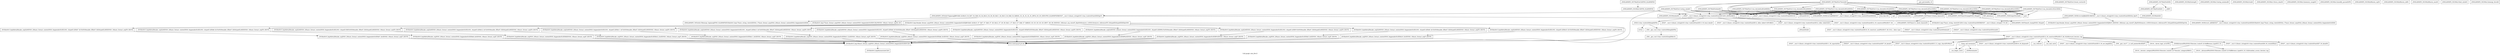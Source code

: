digraph "Call graph: min_fire.ll" {
	label="Call graph: min_fire.ll";

	Node0x55fad80c21b0 [shape=record,label="{_ZN9LAMMPS_NS7MinFireC2EPNS_6LAMMPSE}"];
	Node0x55fad80c21b0 -> Node0x55fad80a0fd0;
	Node0x55fad80a0fd0 [shape=record,label="{_ZN9LAMMPS_NS3MinC2EPNS_6LAMMPSE}"];
	Node0x55fad8064040 [shape=record,label="{_ZN9LAMMPS_NS7MinFire4initEv}"];
	Node0x55fad8064040 -> Node0x55fad80aa640;
	Node0x55fad8064040 -> Node0x55fad80e95e0;
	Node0x55fad8064040 -> Node0x55fad8123040;
	Node0x55fad8064040 -> Node0x55fad8066d60;
	Node0x55fad8064040 -> Node0x55fad80ff8d0;
	Node0x55fad8064040 -> Node0x55fad8103180;
	Node0x55fad80aa640 [shape=record,label="{_ZN9LAMMPS_NS3Min4initEv}"];
	Node0x55fad8103180 [shape=record,label="{_ZN9LAMMPS_NS5Error3allERKNSt7__cxx1112basic_stringIcSt11char_traitsIcESaIcEEEiS8_}"];
	Node0x55fad80e95e0 [shape=record,label="{_ZNSaIcEC1Ev}"];
	Node0x55fad8123040 [shape=record,label="{_ZNSt7__cxx1112basic_stringIcSt11char_traitsIcESaIcEEC2IS3_EEPKcRKS3_}"];
	Node0x55fad8123040 -> Node0x55fad8171bc0;
	Node0x55fad8123040 -> Node0x55fad8148050;
	Node0x55fad8123040 -> Node0x55fad80ba1e0;
	Node0x55fad8123040 -> Node0x55fad80b4b20;
	Node0x55fad8123040 -> Node0x55fad81858b0;
	Node0x55fad819f2a0 [shape=record,label="{__gxx_personality_v0}"];
	Node0x55fad80ff8d0 [shape=record,label="{_ZNSt7__cxx1112basic_stringIcSt11char_traitsIcESaIcEED1Ev}"];
	Node0x55fad8066d60 [shape=record,label="{_ZNSaIcED1Ev}"];
	Node0x55fad80353b0 [shape=record,label="{_ZN9LAMMPS_NS7MinFire11setup_styleEv}"];
	Node0x55fad80353b0 -> Node0x55fad818c720;
	Node0x55fad80353b0 -> Node0x55fad8066d60;
	Node0x55fad80353b0 -> Node0x55fad80e95e0;
	Node0x55fad80353b0 -> Node0x55fad8123040;
	Node0x55fad80353b0 -> Node0x55fad81b3330;
	Node0x55fad80353b0 -> Node0x55fad80ff8d0;
	Node0x55fad818c720 [shape=record,label="{llvm.memcpy.p0.p0.i64}"];
	Node0x55fad802a570 [shape=record,label="{_ZNSt7__cxx1112basic_stringIcSt11char_traitsIcESaIcEE13_M_set_lengthEm}"];
	Node0x55fad80369b0 [shape=record,label="{_ZSt10__distanceIPKcENSt15iterator_traitsIT_E15difference_typeES3_S3_St26random_access_iterator_tag}"];
	Node0x55fad81b3330 [shape=record,label="{_ZN9LAMMPS_NS5utils7logmesgIJRPcRA5_KcRA10_S4_RA7_S4_RA9_S4_SA_RA12_S4_S6_S6_RA11_S4_RA13_S4_RA8_S4_RdRiSL_SL_SL_SL_SL_SL_RPS4_SO_SO_EEEvPNS_6LAMMPSERKNSt7__cxx1112basic_stringIcSt11char_traitsIcESaIcEEEDpOT_}"];
	Node0x55fad81b3330 -> Node0x55fad81ca080;
	Node0x55fad81b3330 -> Node0x55fad81d4460;
	Node0x55fad81b3330 -> Node0x55fad81c1620;
	Node0x55fad81b3330 -> Node0x55fad81f9ad0;
	Node0x55fad8219f00 [shape=record,label="{_ZN9LAMMPS_NS7MinFire13reset_vectorsEv}"];
	Node0x55fad8200360 [shape=record,label="{_ZN9LAMMPS_NS7MinFire7iterateEi}"];
	Node0x55fad8200360 -> Node0x55fad8204370;
	Node0x55fad8200360 -> Node0x55fad8222db0;
	Node0x55fad8200360 -> Node0x55fad821ce70;
	Node0x55fad8200360 -> Node0x55fad821c7a0;
	Node0x55fad8200360 -> Node0x55fad822e300;
	Node0x55fad8200360 -> Node0x55fad82601a0;
	Node0x55fad8200360 -> Node0x55fad8269540;
	Node0x55fad8200360 -> Node0x55fad8283850;
	Node0x55fad8200360 -> Node0x55fad80e95e0;
	Node0x55fad8200360 -> Node0x55fad8123040;
	Node0x55fad8200360 -> Node0x55fad8066d60;
	Node0x55fad8200360 -> Node0x55fad80ff8d0;
	Node0x55fad8200360 -> Node0x55fad8263a50;
	Node0x55fad8204370 [shape=record,label="{_ZN9LAMMPS_NS7MinFire11run_iterateILi0ELb1EEEii}"];
	Node0x55fad8204370 -> Node0x55fad828c310;
	Node0x55fad8204370 -> Node0x55fad82a75d0;
	Node0x55fad8204370 -> Node0x55fad805b270;
	Node0x55fad8204370 -> Node0x55fad829a080;
	Node0x55fad8204370 -> Node0x55fad80426d0;
	Node0x55fad8204370 -> Node0x55fad8066d60;
	Node0x55fad8204370 -> Node0x55fad80ff8d0;
	Node0x55fad8204370 -> Node0x55fad8103180;
	Node0x55fad8204370 -> Node0x55fad8123040;
	Node0x55fad8204370 -> Node0x55fad80e95e0;
	Node0x55fad8204370 -> Node0x55fad804c7e0;
	Node0x55fad8204370 -> Node0x55fad8294080;
	Node0x55fad8204370 -> Node0x55fad82919d0;
	Node0x55fad821ce70 [shape=record,label="{_ZN9LAMMPS_NS7MinFire11run_iterateILi1ELb1EEEii}"];
	Node0x55fad821ce70 -> Node0x55fad828c310;
	Node0x55fad821ce70 -> Node0x55fad82a75d0;
	Node0x55fad821ce70 -> Node0x55fad805b270;
	Node0x55fad821ce70 -> Node0x55fad829a080;
	Node0x55fad821ce70 -> Node0x55fad80426d0;
	Node0x55fad821ce70 -> Node0x55fad8066d60;
	Node0x55fad821ce70 -> Node0x55fad80ff8d0;
	Node0x55fad821ce70 -> Node0x55fad8103180;
	Node0x55fad821ce70 -> Node0x55fad8123040;
	Node0x55fad821ce70 -> Node0x55fad80e95e0;
	Node0x55fad821ce70 -> Node0x55fad804c7e0;
	Node0x55fad821ce70 -> Node0x55fad8294080;
	Node0x55fad821ce70 -> Node0x55fad82919d0;
	Node0x55fad8222db0 [shape=record,label="{_ZN9LAMMPS_NS7MinFire11run_iterateILi0ELb0EEEii}"];
	Node0x55fad8222db0 -> Node0x55fad828c310;
	Node0x55fad8222db0 -> Node0x55fad82a75d0;
	Node0x55fad8222db0 -> Node0x55fad805b270;
	Node0x55fad8222db0 -> Node0x55fad829a080;
	Node0x55fad8222db0 -> Node0x55fad80426d0;
	Node0x55fad8222db0 -> Node0x55fad8066d60;
	Node0x55fad8222db0 -> Node0x55fad80ff8d0;
	Node0x55fad8222db0 -> Node0x55fad8103180;
	Node0x55fad8222db0 -> Node0x55fad8123040;
	Node0x55fad8222db0 -> Node0x55fad80e95e0;
	Node0x55fad8222db0 -> Node0x55fad804c7e0;
	Node0x55fad8222db0 -> Node0x55fad8294080;
	Node0x55fad821c7a0 [shape=record,label="{_ZN9LAMMPS_NS7MinFire11run_iterateILi1ELb0EEEii}"];
	Node0x55fad821c7a0 -> Node0x55fad828c310;
	Node0x55fad821c7a0 -> Node0x55fad82a75d0;
	Node0x55fad821c7a0 -> Node0x55fad805b270;
	Node0x55fad821c7a0 -> Node0x55fad829a080;
	Node0x55fad821c7a0 -> Node0x55fad80426d0;
	Node0x55fad821c7a0 -> Node0x55fad8066d60;
	Node0x55fad821c7a0 -> Node0x55fad80ff8d0;
	Node0x55fad821c7a0 -> Node0x55fad8103180;
	Node0x55fad821c7a0 -> Node0x55fad8123040;
	Node0x55fad821c7a0 -> Node0x55fad80e95e0;
	Node0x55fad821c7a0 -> Node0x55fad804c7e0;
	Node0x55fad821c7a0 -> Node0x55fad8294080;
	Node0x55fad822e300 [shape=record,label="{_ZN9LAMMPS_NS7MinFire11run_iterateILi2ELb1EEEii}"];
	Node0x55fad822e300 -> Node0x55fad828c310;
	Node0x55fad822e300 -> Node0x55fad82a75d0;
	Node0x55fad822e300 -> Node0x55fad805b270;
	Node0x55fad822e300 -> Node0x55fad829a080;
	Node0x55fad822e300 -> Node0x55fad80426d0;
	Node0x55fad822e300 -> Node0x55fad8066d60;
	Node0x55fad822e300 -> Node0x55fad80ff8d0;
	Node0x55fad822e300 -> Node0x55fad8103180;
	Node0x55fad822e300 -> Node0x55fad8123040;
	Node0x55fad822e300 -> Node0x55fad80e95e0;
	Node0x55fad822e300 -> Node0x55fad804c7e0;
	Node0x55fad822e300 -> Node0x55fad8294080;
	Node0x55fad822e300 -> Node0x55fad82919d0;
	Node0x55fad82601a0 [shape=record,label="{_ZN9LAMMPS_NS7MinFire11run_iterateILi2ELb0EEEii}"];
	Node0x55fad82601a0 -> Node0x55fad828c310;
	Node0x55fad82601a0 -> Node0x55fad82a75d0;
	Node0x55fad82601a0 -> Node0x55fad805b270;
	Node0x55fad82601a0 -> Node0x55fad829a080;
	Node0x55fad82601a0 -> Node0x55fad80426d0;
	Node0x55fad82601a0 -> Node0x55fad8066d60;
	Node0x55fad82601a0 -> Node0x55fad80ff8d0;
	Node0x55fad82601a0 -> Node0x55fad8103180;
	Node0x55fad82601a0 -> Node0x55fad8123040;
	Node0x55fad82601a0 -> Node0x55fad80e95e0;
	Node0x55fad82601a0 -> Node0x55fad804c7e0;
	Node0x55fad82601a0 -> Node0x55fad8294080;
	Node0x55fad8269540 [shape=record,label="{_ZN9LAMMPS_NS7MinFire11run_iterateILi3ELb1EEEii}"];
	Node0x55fad8269540 -> Node0x55fad828c310;
	Node0x55fad8269540 -> Node0x55fad82a75d0;
	Node0x55fad8269540 -> Node0x55fad805b270;
	Node0x55fad8269540 -> Node0x55fad829a080;
	Node0x55fad8269540 -> Node0x55fad80426d0;
	Node0x55fad8269540 -> Node0x55fad8066d60;
	Node0x55fad8269540 -> Node0x55fad80ff8d0;
	Node0x55fad8269540 -> Node0x55fad8103180;
	Node0x55fad8269540 -> Node0x55fad8123040;
	Node0x55fad8269540 -> Node0x55fad80e95e0;
	Node0x55fad8269540 -> Node0x55fad804c7e0;
	Node0x55fad8269540 -> Node0x55fad8294080;
	Node0x55fad8269540 -> Node0x55fad82919d0;
	Node0x55fad8283850 [shape=record,label="{_ZN9LAMMPS_NS7MinFire11run_iterateILi3ELb0EEEii}"];
	Node0x55fad8283850 -> Node0x55fad828c310;
	Node0x55fad8283850 -> Node0x55fad82a75d0;
	Node0x55fad8283850 -> Node0x55fad805b270;
	Node0x55fad8283850 -> Node0x55fad829a080;
	Node0x55fad8283850 -> Node0x55fad80426d0;
	Node0x55fad8283850 -> Node0x55fad8066d60;
	Node0x55fad8283850 -> Node0x55fad80ff8d0;
	Node0x55fad8283850 -> Node0x55fad8103180;
	Node0x55fad8283850 -> Node0x55fad8123040;
	Node0x55fad8283850 -> Node0x55fad80e95e0;
	Node0x55fad8283850 -> Node0x55fad804c7e0;
	Node0x55fad8283850 -> Node0x55fad8294080;
	Node0x55fad8263a50 [shape=record,label="{_ZN9LAMMPS_NS5Error3allIJRiiEEEvRKNSt7__cxx1112basic_stringIcSt11char_traitsIcESaIcEEEiSA_DpOT_}"];
	Node0x55fad8263a50 -> Node0x55fad81ca080;
	Node0x55fad8263a50 -> Node0x55fad82a0680;
	Node0x55fad8263a50 -> Node0x55fad8003950;
	Node0x55fad80044a0 [shape=record,label="{_ZN9LAMMPS_NS7MinFireD2Ev}"];
	Node0x55fad80044a0 -> Node0x55fad8006e10;
	Node0x55fad8002d40 [shape=record,label="{_ZN9LAMMPS_NS7MinFireD0Ev}"];
	Node0x55fad8002d40 -> Node0x55fad80044a0;
	Node0x55fad8002d40 -> Node0x55fad8003ae0;
	Node0x55fad8006580 [shape=record,label="{_ZN9LAMMPS_NS3Min5setupEi}"];
	Node0x55fad8006830 [shape=record,label="{_ZN9LAMMPS_NS3Min13setup_minimalEi}"];
	Node0x55fad8004270 [shape=record,label="{_ZN9LAMMPS_NS3Min3runEi}"];
	Node0x55fad80812e0 [shape=record,label="{_ZN9LAMMPS_NS3Min11force_clearEv}"];
	Node0x55fad805d3e0 [shape=record,label="{_ZN9LAMMPS_NS3Min12memory_usageEv}"];
	Node0x55fad8059b30 [shape=record,label="{_ZN9LAMMPS_NS3Min12modify_paramEiPPc}"];
	Node0x55fad8042640 [shape=record,label="{_ZN9LAMMPS_NS3Min9fnorm_sqrEv}"];
	Node0x55fad805b160 [shape=record,label="{_ZN9LAMMPS_NS3Min9fnorm_infEv}"];
	Node0x55fad82224f0 [shape=record,label="{_ZN9LAMMPS_NS3Min9fnorm_maxEv}"];
	Node0x55fad8035ef0 [shape=record,label="{_ZN9LAMMPS_NS3Min10init_styleEv}"];
	Node0x55fad8006ac0 [shape=record,label="{_ZN9LAMMPS_NS3Min12energy_forceEi}"];
	Node0x55fad8006e10 [shape=record,label="{_ZN9LAMMPS_NS3MinD2Ev}"];
	Node0x55fad8003ae0 [shape=record,label="{_ZdlPv}"];
	Node0x55fad8171bc0 [shape=record,label="{_ZNSt7__cxx1112basic_stringIcSt11char_traitsIcESaIcEE13_M_local_dataEv}"];
	Node0x55fad8148050 [shape=record,label="{_ZNSt7__cxx1112basic_stringIcSt11char_traitsIcESaIcEE12_Alloc_hiderC1EPcRKS3_}"];
	Node0x55fad80b4b20 [shape=record,label="{_ZNSt7__cxx1112basic_stringIcSt11char_traitsIcESaIcEE12_M_constructIPKcEEvT_S8_}"];
	Node0x55fad80b4b20 -> Node0x55fad8005820;
	Node0x55fad80ba1e0 [shape=record,label="{_ZNSt11char_traitsIcE6lengthEPKc}"];
	Node0x55fad80ba1e0 -> Node0x55fad804c300;
	Node0x55fad80ba1e0 -> Node0x55fad8017b40;
	Node0x55fad81858b0 [shape=record,label="{_ZNSt7__cxx1112basic_stringIcSt11char_traitsIcESaIcEE12_Alloc_hiderD2Ev}"];
	Node0x55fad81858b0 -> Node0x55fad8047b80;
	Node0x55fad8005820 [shape=record,label="{_ZNSt7__cxx1112basic_stringIcSt11char_traitsIcESaIcEE16_M_construct_auxIPKcEEvT_S8_St12__false_type}"];
	Node0x55fad8005820 -> Node0x55fad803d9c0;
	Node0x55fad803d9c0 [shape=record,label="{_ZNSt7__cxx1112basic_stringIcSt11char_traitsIcESaIcEE12_M_constructIPKcEEvT_S8_St20forward_iterator_tag}"];
	Node0x55fad803d9c0 -> Node0x55fad80115f0;
	Node0x55fad803d9c0 -> Node0x55fad8015650;
	Node0x55fad803d9c0 -> Node0x55fad8016010;
	Node0x55fad803d9c0 -> Node0x55fad80182b0;
	Node0x55fad803d9c0 -> Node0x55fad801ac10;
	Node0x55fad803d9c0 -> Node0x55fad801ba90;
	Node0x55fad803d9c0 -> Node0x55fad801f720;
	Node0x55fad803d9c0 -> Node0x55fad801feb0;
	Node0x55fad803d9c0 -> Node0x55fad8020a60;
	Node0x55fad803d9c0 -> Node0x55fad8020ae0;
	Node0x55fad803d9c0 -> Node0x55fad8021670;
	Node0x55fad803d9c0 -> Node0x55fad8025dd0;
	Node0x55fad803d9c0 -> Node0x55fad802a570;
	Node0x55fad803d9c0 -> Node0x55fad802ae50;
	Node0x55fad80115f0 [shape=record,label="{_ZN9__gnu_cxx17__is_null_pointerIKcEEbPT_}"];
	Node0x55fad8015650 [shape=record,label="{_ZSt19__throw_logic_errorPKc}"];
	Node0x55fad8016010 [shape=record,label="{_ZSt8distanceIPKcENSt15iterator_traitsIT_E15difference_typeES3_S3_}"];
	Node0x55fad8016010 -> Node0x55fad802fd10;
	Node0x55fad8016010 -> Node0x55fad80369b0;
	Node0x55fad801ac10 [shape=record,label="{_ZNSt7__cxx1112basic_stringIcSt11char_traitsIcESaIcEE7_M_dataEPc}"];
	Node0x55fad80182b0 [shape=record,label="{_ZNSt7__cxx1112basic_stringIcSt11char_traitsIcESaIcEE9_M_createERmm}"];
	Node0x55fad801ba90 [shape=record,label="{_ZNSt7__cxx1112basic_stringIcSt11char_traitsIcESaIcEE11_M_capacityEm}"];
	Node0x55fad801feb0 [shape=record,label="{_ZNSt7__cxx1112basic_stringIcSt11char_traitsIcESaIcEE13_S_copy_charsEPcPKcS7_}"];
	Node0x55fad801f720 [shape=record,label="{_ZNKSt7__cxx1112basic_stringIcSt11char_traitsIcESaIcEE7_M_dataEv}"];
	Node0x55fad8020a60 [shape=record,label="{__cxa_begin_catch}"];
	Node0x55fad8020ae0 [shape=record,label="{_ZNSt7__cxx1112basic_stringIcSt11char_traitsIcESaIcEE10_M_disposeEv}"];
	Node0x55fad8021670 [shape=record,label="{__cxa_rethrow}"];
	Node0x55fad8025dd0 [shape=record,label="{__cxa_end_catch}"];
	Node0x55fad802ae50 [shape=record,label="{__clang_call_terminate}"];
	Node0x55fad802ae50 -> Node0x55fad8020a60;
	Node0x55fad802ae50 -> Node0x55fad8036370;
	Node0x55fad8036370 [shape=record,label="{_ZSt9terminatev}"];
	Node0x55fad802fd10 [shape=record,label="{_ZSt19__iterator_categoryIPKcENSt15iterator_traitsIT_E17iterator_categoryERKS3_}"];
	Node0x55fad804c300 [shape=record,label="{_ZN9__gnu_cxx11char_traitsIcE6lengthEPKc}"];
	Node0x55fad804c300 -> Node0x55fad80390f0;
	Node0x55fad8017b40 [shape=record,label="{strlen}"];
	Node0x55fad80390f0 [shape=record,label="{_ZN9__gnu_cxx11char_traitsIcE2eqERKcS3_}"];
	Node0x55fad8047b80 [shape=record,label="{_ZNSaIcED2Ev}"];
	Node0x55fad81f9ad0 [shape=record,label="{_ZN9LAMMPS_NS5utils15fmtargs_logmesgEPNS_6LAMMPSEN3fmt6v9_lmp17basic_string_viewIcEENS4_17basic_format_argsINS4_20basic_format_contextINS4_8appenderEcEEEE}"];
	Node0x55fad81ca080 [shape=record,label="{_ZN3fmt6v9_lmp17basic_string_viewIcEC2ISt11char_traitsIcESaIcEEERKNSt7__cxx1112basic_stringIcT_T0_EE}"];
	Node0x55fad81ca080 -> Node0x55fad8043660;
	Node0x55fad81ca080 -> Node0x55fad80494b0;
	Node0x55fad81d4460 [shape=record,label="{_ZN3fmt6v9_lmp16make_format_argsINS0_20basic_format_contextINS0_8appenderEcEEJRPcRA5_KcRA10_S7_RA7_S7_RA9_S7_SD_RA12_S7_S9_S9_RA11_S7_RA13_S7_RA8_S7_RdRiSO_SO_SO_SO_SO_SO_RPS7_SR_SR_EEENS0_16format_arg_storeIT_JDpNSt9remove_cvINSt16remove_referenceIT0_E4typeEE4typeEEEEDpOSW_}"];
	Node0x55fad81d4460 -> Node0x55fad804cb60;
	Node0x55fad81d4460 -> Node0x55fad804e250;
	Node0x55fad81d4460 -> Node0x55fad80500f0;
	Node0x55fad81d4460 -> Node0x55fad80571e0;
	Node0x55fad81d4460 -> Node0x55fad80596e0;
	Node0x55fad81d4460 -> Node0x55fad818c720;
	Node0x55fad81d4460 -> Node0x55fad805dfd0;
	Node0x55fad81d4460 -> Node0x55fad8069a90;
	Node0x55fad81d4460 -> Node0x55fad8066350;
	Node0x55fad81d4460 -> Node0x55fad80611b0;
	Node0x55fad81d4460 -> Node0x55fad8062cb0;
	Node0x55fad81d4460 -> Node0x55fad8065cd0;
	Node0x55fad81d4460 -> Node0x55fad80e97d0;
	Node0x55fad8043660 [shape=record,label="{_ZNKSt7__cxx1112basic_stringIcSt11char_traitsIcESaIcEE4dataEv}"];
	Node0x55fad80494b0 [shape=record,label="{_ZNKSt7__cxx1112basic_stringIcSt11char_traitsIcESaIcEE4sizeEv}"];
	Node0x55fad804cb60 [shape=record,label="{_ZN3fmt6v9_lmp6detail8make_argILb0ENS0_20basic_format_contextINS0_8appenderEcEELNS1_4typeE12ERPcTnNSt9enable_ifIXntT_EiE4typeELi0EEENS0_16basic_format_argIT0_EEOT2_}"];
	Node0x55fad804cb60 -> Node0x55fad806af20;
	Node0x55fad804e250 [shape=record,label="{_ZN3fmt6v9_lmp6detail8make_argILb0ENS0_20basic_format_contextINS0_8appenderEcEELNS1_4typeE12ERA5_KcTnNSt9enable_ifIXntT_EiE4typeELi0EEENS0_16basic_format_argIT0_EEOT2_}"];
	Node0x55fad804e250 -> Node0x55fad806d4e0;
	Node0x55fad80500f0 [shape=record,label="{_ZN3fmt6v9_lmp6detail8make_argILb0ENS0_20basic_format_contextINS0_8appenderEcEELNS1_4typeE12ERA10_KcTnNSt9enable_ifIXntT_EiE4typeELi0EEENS0_16basic_format_argIT0_EEOT2_}"];
	Node0x55fad80500f0 -> Node0x55fad8071f00;
	Node0x55fad80571e0 [shape=record,label="{_ZN3fmt6v9_lmp6detail8make_argILb0ENS0_20basic_format_contextINS0_8appenderEcEELNS1_4typeE12ERA7_KcTnNSt9enable_ifIXntT_EiE4typeELi0EEENS0_16basic_format_argIT0_EEOT2_}"];
	Node0x55fad80571e0 -> Node0x55fad8075100;
	Node0x55fad80596e0 [shape=record,label="{_ZN3fmt6v9_lmp6detail8make_argILb0ENS0_20basic_format_contextINS0_8appenderEcEELNS1_4typeE12ERA9_KcTnNSt9enable_ifIXntT_EiE4typeELi0EEENS0_16basic_format_argIT0_EEOT2_}"];
	Node0x55fad80596e0 -> Node0x55fad8077580;
	Node0x55fad805dfd0 [shape=record,label="{_ZN3fmt6v9_lmp6detail8make_argILb0ENS0_20basic_format_contextINS0_8appenderEcEELNS1_4typeE12ERA12_KcTnNSt9enable_ifIXntT_EiE4typeELi0EEENS0_16basic_format_argIT0_EEOT2_}"];
	Node0x55fad805dfd0 -> Node0x55fad8079f40;
	Node0x55fad80611b0 [shape=record,label="{_ZN3fmt6v9_lmp6detail8make_argILb0ENS0_20basic_format_contextINS0_8appenderEcEELNS1_4typeE12ERA11_KcTnNSt9enable_ifIXntT_EiE4typeELi0EEENS0_16basic_format_argIT0_EEOT2_}"];
	Node0x55fad80611b0 -> Node0x55fad807cc00;
	Node0x55fad8062cb0 [shape=record,label="{_ZN3fmt6v9_lmp6detail8make_argILb0ENS0_20basic_format_contextINS0_8appenderEcEELNS1_4typeE12ERA13_KcTnNSt9enable_ifIXntT_EiE4typeELi0EEENS0_16basic_format_argIT0_EEOT2_}"];
	Node0x55fad8062cb0 -> Node0x55fad807f8f0;
	Node0x55fad8065cd0 [shape=record,label="{_ZN3fmt6v9_lmp6detail8make_argILb0ENS0_20basic_format_contextINS0_8appenderEcEELNS1_4typeE12ERA8_KcTnNSt9enable_ifIXntT_EiE4typeELi0EEENS0_16basic_format_argIT0_EEOT2_}"];
	Node0x55fad8065cd0 -> Node0x55fad80819e0;
	Node0x55fad8066350 [shape=record,label="{_ZN3fmt6v9_lmp6detail8make_argILb0ENS0_20basic_format_contextINS0_8appenderEcEELNS1_4typeE10ERdTnNSt9enable_ifIXntT_EiE4typeELi0EEENS0_16basic_format_argIT0_EEOT2_}"];
	Node0x55fad8066350 -> Node0x55fad8083ee0;
	Node0x55fad80e97d0 [shape=record,label="{_ZN3fmt6v9_lmp6detail8make_argILb0ENS0_20basic_format_contextINS0_8appenderEcEELNS1_4typeE1ERiTnNSt9enable_ifIXntT_EiE4typeELi0EEENS0_16basic_format_argIT0_EEOT2_}"];
	Node0x55fad80e97d0 -> Node0x55fad80852d0;
	Node0x55fad8069a90 [shape=record,label="{_ZN3fmt6v9_lmp6detail8make_argILb0ENS0_20basic_format_contextINS0_8appenderEcEELNS1_4typeE12ERPKcTnNSt9enable_ifIXntT_EiE4typeELi0EEENS0_16basic_format_argIT0_EEOT2_}"];
	Node0x55fad8069a90 -> Node0x55fad80879b0;
	Node0x55fad806af20 [shape=record,label="{_ZN3fmt6v9_lmp6detail8make_argINS0_20basic_format_contextINS0_8appenderEcEERPcEENS0_16basic_format_argIT_EEOT0_}"];
	Node0x55fad806af20 -> Node0x55fad8089090;
	Node0x55fad806af20 -> Node0x55fad818c720;
	Node0x55fad8089090 [shape=record,label="{_ZN3fmt6v9_lmp16basic_format_argINS0_20basic_format_contextINS0_8appenderEcEEEC2Ev}"];
	Node0x55fad8089090 -> Node0x55fad8095eb0;
	Node0x55fad8095eb0 [shape=record,label="{_ZN3fmt6v9_lmp9monostateC2Ev}"];
	Node0x55fad806d4e0 [shape=record,label="{_ZN3fmt6v9_lmp6detail8make_argINS0_20basic_format_contextINS0_8appenderEcEERA5_KcEENS0_16basic_format_argIT_EEOT0_}"];
	Node0x55fad806d4e0 -> Node0x55fad8089090;
	Node0x55fad806d4e0 -> Node0x55fad818c720;
	Node0x55fad8071f00 [shape=record,label="{_ZN3fmt6v9_lmp6detail8make_argINS0_20basic_format_contextINS0_8appenderEcEERA10_KcEENS0_16basic_format_argIT_EEOT0_}"];
	Node0x55fad8071f00 -> Node0x55fad8089090;
	Node0x55fad8071f00 -> Node0x55fad818c720;
	Node0x55fad8075100 [shape=record,label="{_ZN3fmt6v9_lmp6detail8make_argINS0_20basic_format_contextINS0_8appenderEcEERA7_KcEENS0_16basic_format_argIT_EEOT0_}"];
	Node0x55fad8075100 -> Node0x55fad8089090;
	Node0x55fad8075100 -> Node0x55fad818c720;
	Node0x55fad8077580 [shape=record,label="{_ZN3fmt6v9_lmp6detail8make_argINS0_20basic_format_contextINS0_8appenderEcEERA9_KcEENS0_16basic_format_argIT_EEOT0_}"];
	Node0x55fad8077580 -> Node0x55fad8089090;
	Node0x55fad8077580 -> Node0x55fad818c720;
	Node0x55fad8079f40 [shape=record,label="{_ZN3fmt6v9_lmp6detail8make_argINS0_20basic_format_contextINS0_8appenderEcEERA12_KcEENS0_16basic_format_argIT_EEOT0_}"];
	Node0x55fad8079f40 -> Node0x55fad8089090;
	Node0x55fad8079f40 -> Node0x55fad818c720;
	Node0x55fad807cc00 [shape=record,label="{_ZN3fmt6v9_lmp6detail8make_argINS0_20basic_format_contextINS0_8appenderEcEERA11_KcEENS0_16basic_format_argIT_EEOT0_}"];
	Node0x55fad807cc00 -> Node0x55fad8089090;
	Node0x55fad807cc00 -> Node0x55fad818c720;
	Node0x55fad807f8f0 [shape=record,label="{_ZN3fmt6v9_lmp6detail8make_argINS0_20basic_format_contextINS0_8appenderEcEERA13_KcEENS0_16basic_format_argIT_EEOT0_}"];
	Node0x55fad807f8f0 -> Node0x55fad8089090;
	Node0x55fad807f8f0 -> Node0x55fad818c720;
	Node0x55fad80819e0 [shape=record,label="{_ZN3fmt6v9_lmp6detail8make_argINS0_20basic_format_contextINS0_8appenderEcEERA8_KcEENS0_16basic_format_argIT_EEOT0_}"];
	Node0x55fad80819e0 -> Node0x55fad8089090;
	Node0x55fad80819e0 -> Node0x55fad818c720;
	Node0x55fad8083ee0 [shape=record,label="{_ZN3fmt6v9_lmp6detail8make_argINS0_20basic_format_contextINS0_8appenderEcEERdEENS0_16basic_format_argIT_EEOT0_}"];
	Node0x55fad8083ee0 -> Node0x55fad8089090;
	Node0x55fad8083ee0 -> Node0x55fad818c720;
	Node0x55fad80852d0 [shape=record,label="{_ZN3fmt6v9_lmp6detail8make_argINS0_20basic_format_contextINS0_8appenderEcEERiEENS0_16basic_format_argIT_EEOT0_}"];
	Node0x55fad80852d0 -> Node0x55fad8089090;
	Node0x55fad80852d0 -> Node0x55fad818c720;
	Node0x55fad80879b0 [shape=record,label="{_ZN3fmt6v9_lmp6detail8make_argINS0_20basic_format_contextINS0_8appenderEcEERPKcEENS0_16basic_format_argIT_EEOT0_}"];
	Node0x55fad80879b0 -> Node0x55fad8089090;
	Node0x55fad80879b0 -> Node0x55fad818c720;
	Node0x55fad81c1620 [shape=record,label="{_ZN3fmt6v9_lmp17basic_format_argsINS0_20basic_format_contextINS0_8appenderEcEEEC2EyPKNS0_16basic_format_argIS4_EE}"];
	Node0x55fad828c310 [shape=record,label="{_ZN9LAMMPS_NS5Timer13check_timeoutEi}"];
	Node0x55fad828c310 -> Node0x55fad8097860;
	Node0x55fad82a75d0 [shape=record,label="{llvm.fmuladd.f64}"];
	Node0x55fad829a080 [shape=record,label="{MPI_Allreduce}"];
	Node0x55fad82919d0 [shape=record,label="{pow}"];
	Node0x55fad8294080 [shape=record,label="{sqrt}"];
	Node0x55fad804c7e0 [shape=record,label="{llvm.fabs.f64}"];
	Node0x55fad805b270 [shape=record,label="{_ZN9LAMMPS_NS5Timer5stampENS0_5ttypeE}"];
	Node0x55fad805b270 -> Node0x55fad809d7a0;
	Node0x55fad80426d0 [shape=record,label="{_ZN9LAMMPS_NS6Output5writeEl}"];
	Node0x55fad8097860 [shape=record,label="{_ZN9LAMMPS_NS5Timer14_check_timeoutEv}"];
	Node0x55fad809d7a0 [shape=record,label="{_ZN9LAMMPS_NS5Timer6_stampENS0_5ttypeE}"];
	Node0x55fad8003950 [shape=record,label="{_ZN9LAMMPS_NS5Error4_allERKNSt7__cxx1112basic_stringIcSt11char_traitsIcESaIcEEEiN3fmt6v9_lmp17basic_string_viewIcEENSA_17basic_format_argsINSA_20basic_format_contextINSA_8appenderEcEEEE}"];
	Node0x55fad82a0680 [shape=record,label="{_ZN3fmt6v9_lmp16make_format_argsINS0_20basic_format_contextINS0_8appenderEcEEJRiS5_EEENS0_16format_arg_storeIT_JDpNSt9remove_cvINSt16remove_referenceIT0_E4typeEE4typeEEEEDpOSA_}"];
	Node0x55fad82a0680 -> Node0x55fad818c720;
}
